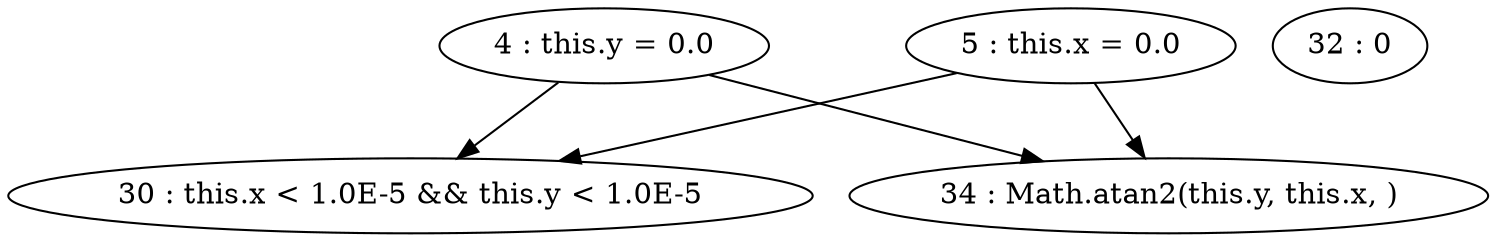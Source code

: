 digraph G {
"4 : this.y = 0.0"
"4 : this.y = 0.0" -> "30 : this.x < 1.0E-5 && this.y < 1.0E-5"
"4 : this.y = 0.0" -> "34 : Math.atan2(this.y, this.x, )"
"5 : this.x = 0.0"
"5 : this.x = 0.0" -> "30 : this.x < 1.0E-5 && this.y < 1.0E-5"
"5 : this.x = 0.0" -> "34 : Math.atan2(this.y, this.x, )"
"30 : this.x < 1.0E-5 && this.y < 1.0E-5"
"32 : 0"
"34 : Math.atan2(this.y, this.x, )"
}